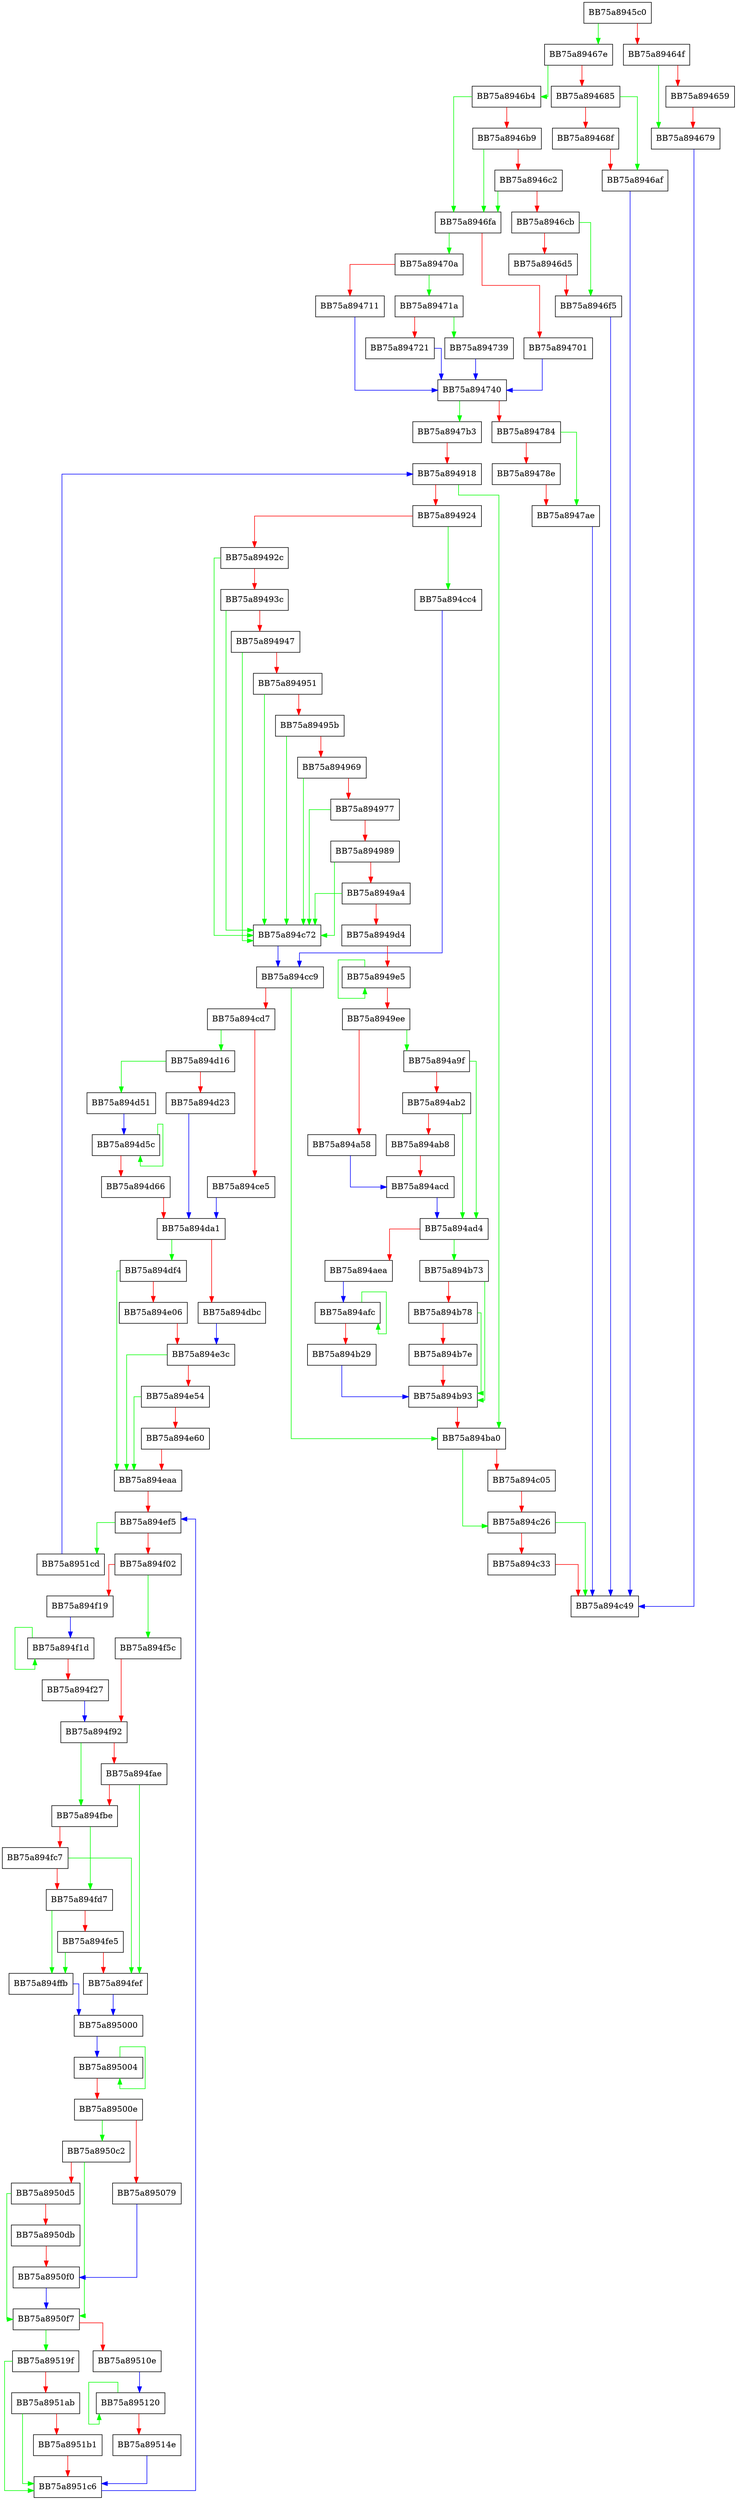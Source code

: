 digraph LogScanResults {
  node [shape="box"];
  graph [splines=ortho];
  BB75a8945c0 -> BB75a89467e [color="green"];
  BB75a8945c0 -> BB75a89464f [color="red"];
  BB75a89464f -> BB75a894679 [color="green"];
  BB75a89464f -> BB75a894659 [color="red"];
  BB75a894659 -> BB75a894679 [color="red"];
  BB75a894679 -> BB75a894c49 [color="blue"];
  BB75a89467e -> BB75a8946b4 [color="green"];
  BB75a89467e -> BB75a894685 [color="red"];
  BB75a894685 -> BB75a8946af [color="green"];
  BB75a894685 -> BB75a89468f [color="red"];
  BB75a89468f -> BB75a8946af [color="red"];
  BB75a8946af -> BB75a894c49 [color="blue"];
  BB75a8946b4 -> BB75a8946fa [color="green"];
  BB75a8946b4 -> BB75a8946b9 [color="red"];
  BB75a8946b9 -> BB75a8946fa [color="green"];
  BB75a8946b9 -> BB75a8946c2 [color="red"];
  BB75a8946c2 -> BB75a8946fa [color="green"];
  BB75a8946c2 -> BB75a8946cb [color="red"];
  BB75a8946cb -> BB75a8946f5 [color="green"];
  BB75a8946cb -> BB75a8946d5 [color="red"];
  BB75a8946d5 -> BB75a8946f5 [color="red"];
  BB75a8946f5 -> BB75a894c49 [color="blue"];
  BB75a8946fa -> BB75a89470a [color="green"];
  BB75a8946fa -> BB75a894701 [color="red"];
  BB75a894701 -> BB75a894740 [color="blue"];
  BB75a89470a -> BB75a89471a [color="green"];
  BB75a89470a -> BB75a894711 [color="red"];
  BB75a894711 -> BB75a894740 [color="blue"];
  BB75a89471a -> BB75a894739 [color="green"];
  BB75a89471a -> BB75a894721 [color="red"];
  BB75a894721 -> BB75a894740 [color="blue"];
  BB75a894739 -> BB75a894740 [color="blue"];
  BB75a894740 -> BB75a8947b3 [color="green"];
  BB75a894740 -> BB75a894784 [color="red"];
  BB75a894784 -> BB75a8947ae [color="green"];
  BB75a894784 -> BB75a89478e [color="red"];
  BB75a89478e -> BB75a8947ae [color="red"];
  BB75a8947ae -> BB75a894c49 [color="blue"];
  BB75a8947b3 -> BB75a894918 [color="red"];
  BB75a894918 -> BB75a894ba0 [color="green"];
  BB75a894918 -> BB75a894924 [color="red"];
  BB75a894924 -> BB75a894cc4 [color="green"];
  BB75a894924 -> BB75a89492c [color="red"];
  BB75a89492c -> BB75a894c72 [color="green"];
  BB75a89492c -> BB75a89493c [color="red"];
  BB75a89493c -> BB75a894c72 [color="green"];
  BB75a89493c -> BB75a894947 [color="red"];
  BB75a894947 -> BB75a894c72 [color="green"];
  BB75a894947 -> BB75a894951 [color="red"];
  BB75a894951 -> BB75a894c72 [color="green"];
  BB75a894951 -> BB75a89495b [color="red"];
  BB75a89495b -> BB75a894c72 [color="green"];
  BB75a89495b -> BB75a894969 [color="red"];
  BB75a894969 -> BB75a894c72 [color="green"];
  BB75a894969 -> BB75a894977 [color="red"];
  BB75a894977 -> BB75a894c72 [color="green"];
  BB75a894977 -> BB75a894989 [color="red"];
  BB75a894989 -> BB75a894c72 [color="green"];
  BB75a894989 -> BB75a8949a4 [color="red"];
  BB75a8949a4 -> BB75a894c72 [color="green"];
  BB75a8949a4 -> BB75a8949d4 [color="red"];
  BB75a8949d4 -> BB75a8949e5 [color="red"];
  BB75a8949e5 -> BB75a8949e5 [color="green"];
  BB75a8949e5 -> BB75a8949ee [color="red"];
  BB75a8949ee -> BB75a894a9f [color="green"];
  BB75a8949ee -> BB75a894a58 [color="red"];
  BB75a894a58 -> BB75a894acd [color="blue"];
  BB75a894a9f -> BB75a894ad4 [color="green"];
  BB75a894a9f -> BB75a894ab2 [color="red"];
  BB75a894ab2 -> BB75a894ad4 [color="green"];
  BB75a894ab2 -> BB75a894ab8 [color="red"];
  BB75a894ab8 -> BB75a894acd [color="red"];
  BB75a894acd -> BB75a894ad4 [color="blue"];
  BB75a894ad4 -> BB75a894b73 [color="green"];
  BB75a894ad4 -> BB75a894aea [color="red"];
  BB75a894aea -> BB75a894afc [color="blue"];
  BB75a894afc -> BB75a894afc [color="green"];
  BB75a894afc -> BB75a894b29 [color="red"];
  BB75a894b29 -> BB75a894b93 [color="blue"];
  BB75a894b73 -> BB75a894b93 [color="green"];
  BB75a894b73 -> BB75a894b78 [color="red"];
  BB75a894b78 -> BB75a894b93 [color="green"];
  BB75a894b78 -> BB75a894b7e [color="red"];
  BB75a894b7e -> BB75a894b93 [color="red"];
  BB75a894b93 -> BB75a894ba0 [color="red"];
  BB75a894ba0 -> BB75a894c26 [color="green"];
  BB75a894ba0 -> BB75a894c05 [color="red"];
  BB75a894c05 -> BB75a894c26 [color="red"];
  BB75a894c26 -> BB75a894c49 [color="green"];
  BB75a894c26 -> BB75a894c33 [color="red"];
  BB75a894c33 -> BB75a894c49 [color="red"];
  BB75a894c72 -> BB75a894cc9 [color="blue"];
  BB75a894cc4 -> BB75a894cc9 [color="blue"];
  BB75a894cc9 -> BB75a894ba0 [color="green"];
  BB75a894cc9 -> BB75a894cd7 [color="red"];
  BB75a894cd7 -> BB75a894d16 [color="green"];
  BB75a894cd7 -> BB75a894ce5 [color="red"];
  BB75a894ce5 -> BB75a894da1 [color="blue"];
  BB75a894d16 -> BB75a894d51 [color="green"];
  BB75a894d16 -> BB75a894d23 [color="red"];
  BB75a894d23 -> BB75a894da1 [color="blue"];
  BB75a894d51 -> BB75a894d5c [color="blue"];
  BB75a894d5c -> BB75a894d5c [color="green"];
  BB75a894d5c -> BB75a894d66 [color="red"];
  BB75a894d66 -> BB75a894da1 [color="red"];
  BB75a894da1 -> BB75a894df4 [color="green"];
  BB75a894da1 -> BB75a894dbc [color="red"];
  BB75a894dbc -> BB75a894e3c [color="blue"];
  BB75a894df4 -> BB75a894eaa [color="green"];
  BB75a894df4 -> BB75a894e06 [color="red"];
  BB75a894e06 -> BB75a894e3c [color="red"];
  BB75a894e3c -> BB75a894eaa [color="green"];
  BB75a894e3c -> BB75a894e54 [color="red"];
  BB75a894e54 -> BB75a894eaa [color="green"];
  BB75a894e54 -> BB75a894e60 [color="red"];
  BB75a894e60 -> BB75a894eaa [color="red"];
  BB75a894eaa -> BB75a894ef5 [color="red"];
  BB75a894ef5 -> BB75a8951cd [color="green"];
  BB75a894ef5 -> BB75a894f02 [color="red"];
  BB75a894f02 -> BB75a894f5c [color="green"];
  BB75a894f02 -> BB75a894f19 [color="red"];
  BB75a894f19 -> BB75a894f1d [color="blue"];
  BB75a894f1d -> BB75a894f1d [color="green"];
  BB75a894f1d -> BB75a894f27 [color="red"];
  BB75a894f27 -> BB75a894f92 [color="blue"];
  BB75a894f5c -> BB75a894f92 [color="red"];
  BB75a894f92 -> BB75a894fbe [color="green"];
  BB75a894f92 -> BB75a894fae [color="red"];
  BB75a894fae -> BB75a894fef [color="green"];
  BB75a894fae -> BB75a894fbe [color="red"];
  BB75a894fbe -> BB75a894fd7 [color="green"];
  BB75a894fbe -> BB75a894fc7 [color="red"];
  BB75a894fc7 -> BB75a894fef [color="green"];
  BB75a894fc7 -> BB75a894fd7 [color="red"];
  BB75a894fd7 -> BB75a894ffb [color="green"];
  BB75a894fd7 -> BB75a894fe5 [color="red"];
  BB75a894fe5 -> BB75a894ffb [color="green"];
  BB75a894fe5 -> BB75a894fef [color="red"];
  BB75a894fef -> BB75a895000 [color="blue"];
  BB75a894ffb -> BB75a895000 [color="blue"];
  BB75a895000 -> BB75a895004 [color="blue"];
  BB75a895004 -> BB75a895004 [color="green"];
  BB75a895004 -> BB75a89500e [color="red"];
  BB75a89500e -> BB75a8950c2 [color="green"];
  BB75a89500e -> BB75a895079 [color="red"];
  BB75a895079 -> BB75a8950f0 [color="blue"];
  BB75a8950c2 -> BB75a8950f7 [color="green"];
  BB75a8950c2 -> BB75a8950d5 [color="red"];
  BB75a8950d5 -> BB75a8950f7 [color="green"];
  BB75a8950d5 -> BB75a8950db [color="red"];
  BB75a8950db -> BB75a8950f0 [color="red"];
  BB75a8950f0 -> BB75a8950f7 [color="blue"];
  BB75a8950f7 -> BB75a89519f [color="green"];
  BB75a8950f7 -> BB75a89510e [color="red"];
  BB75a89510e -> BB75a895120 [color="blue"];
  BB75a895120 -> BB75a895120 [color="green"];
  BB75a895120 -> BB75a89514e [color="red"];
  BB75a89514e -> BB75a8951c6 [color="blue"];
  BB75a89519f -> BB75a8951c6 [color="green"];
  BB75a89519f -> BB75a8951ab [color="red"];
  BB75a8951ab -> BB75a8951c6 [color="green"];
  BB75a8951ab -> BB75a8951b1 [color="red"];
  BB75a8951b1 -> BB75a8951c6 [color="red"];
  BB75a8951c6 -> BB75a894ef5 [color="blue"];
  BB75a8951cd -> BB75a894918 [color="blue"];
}